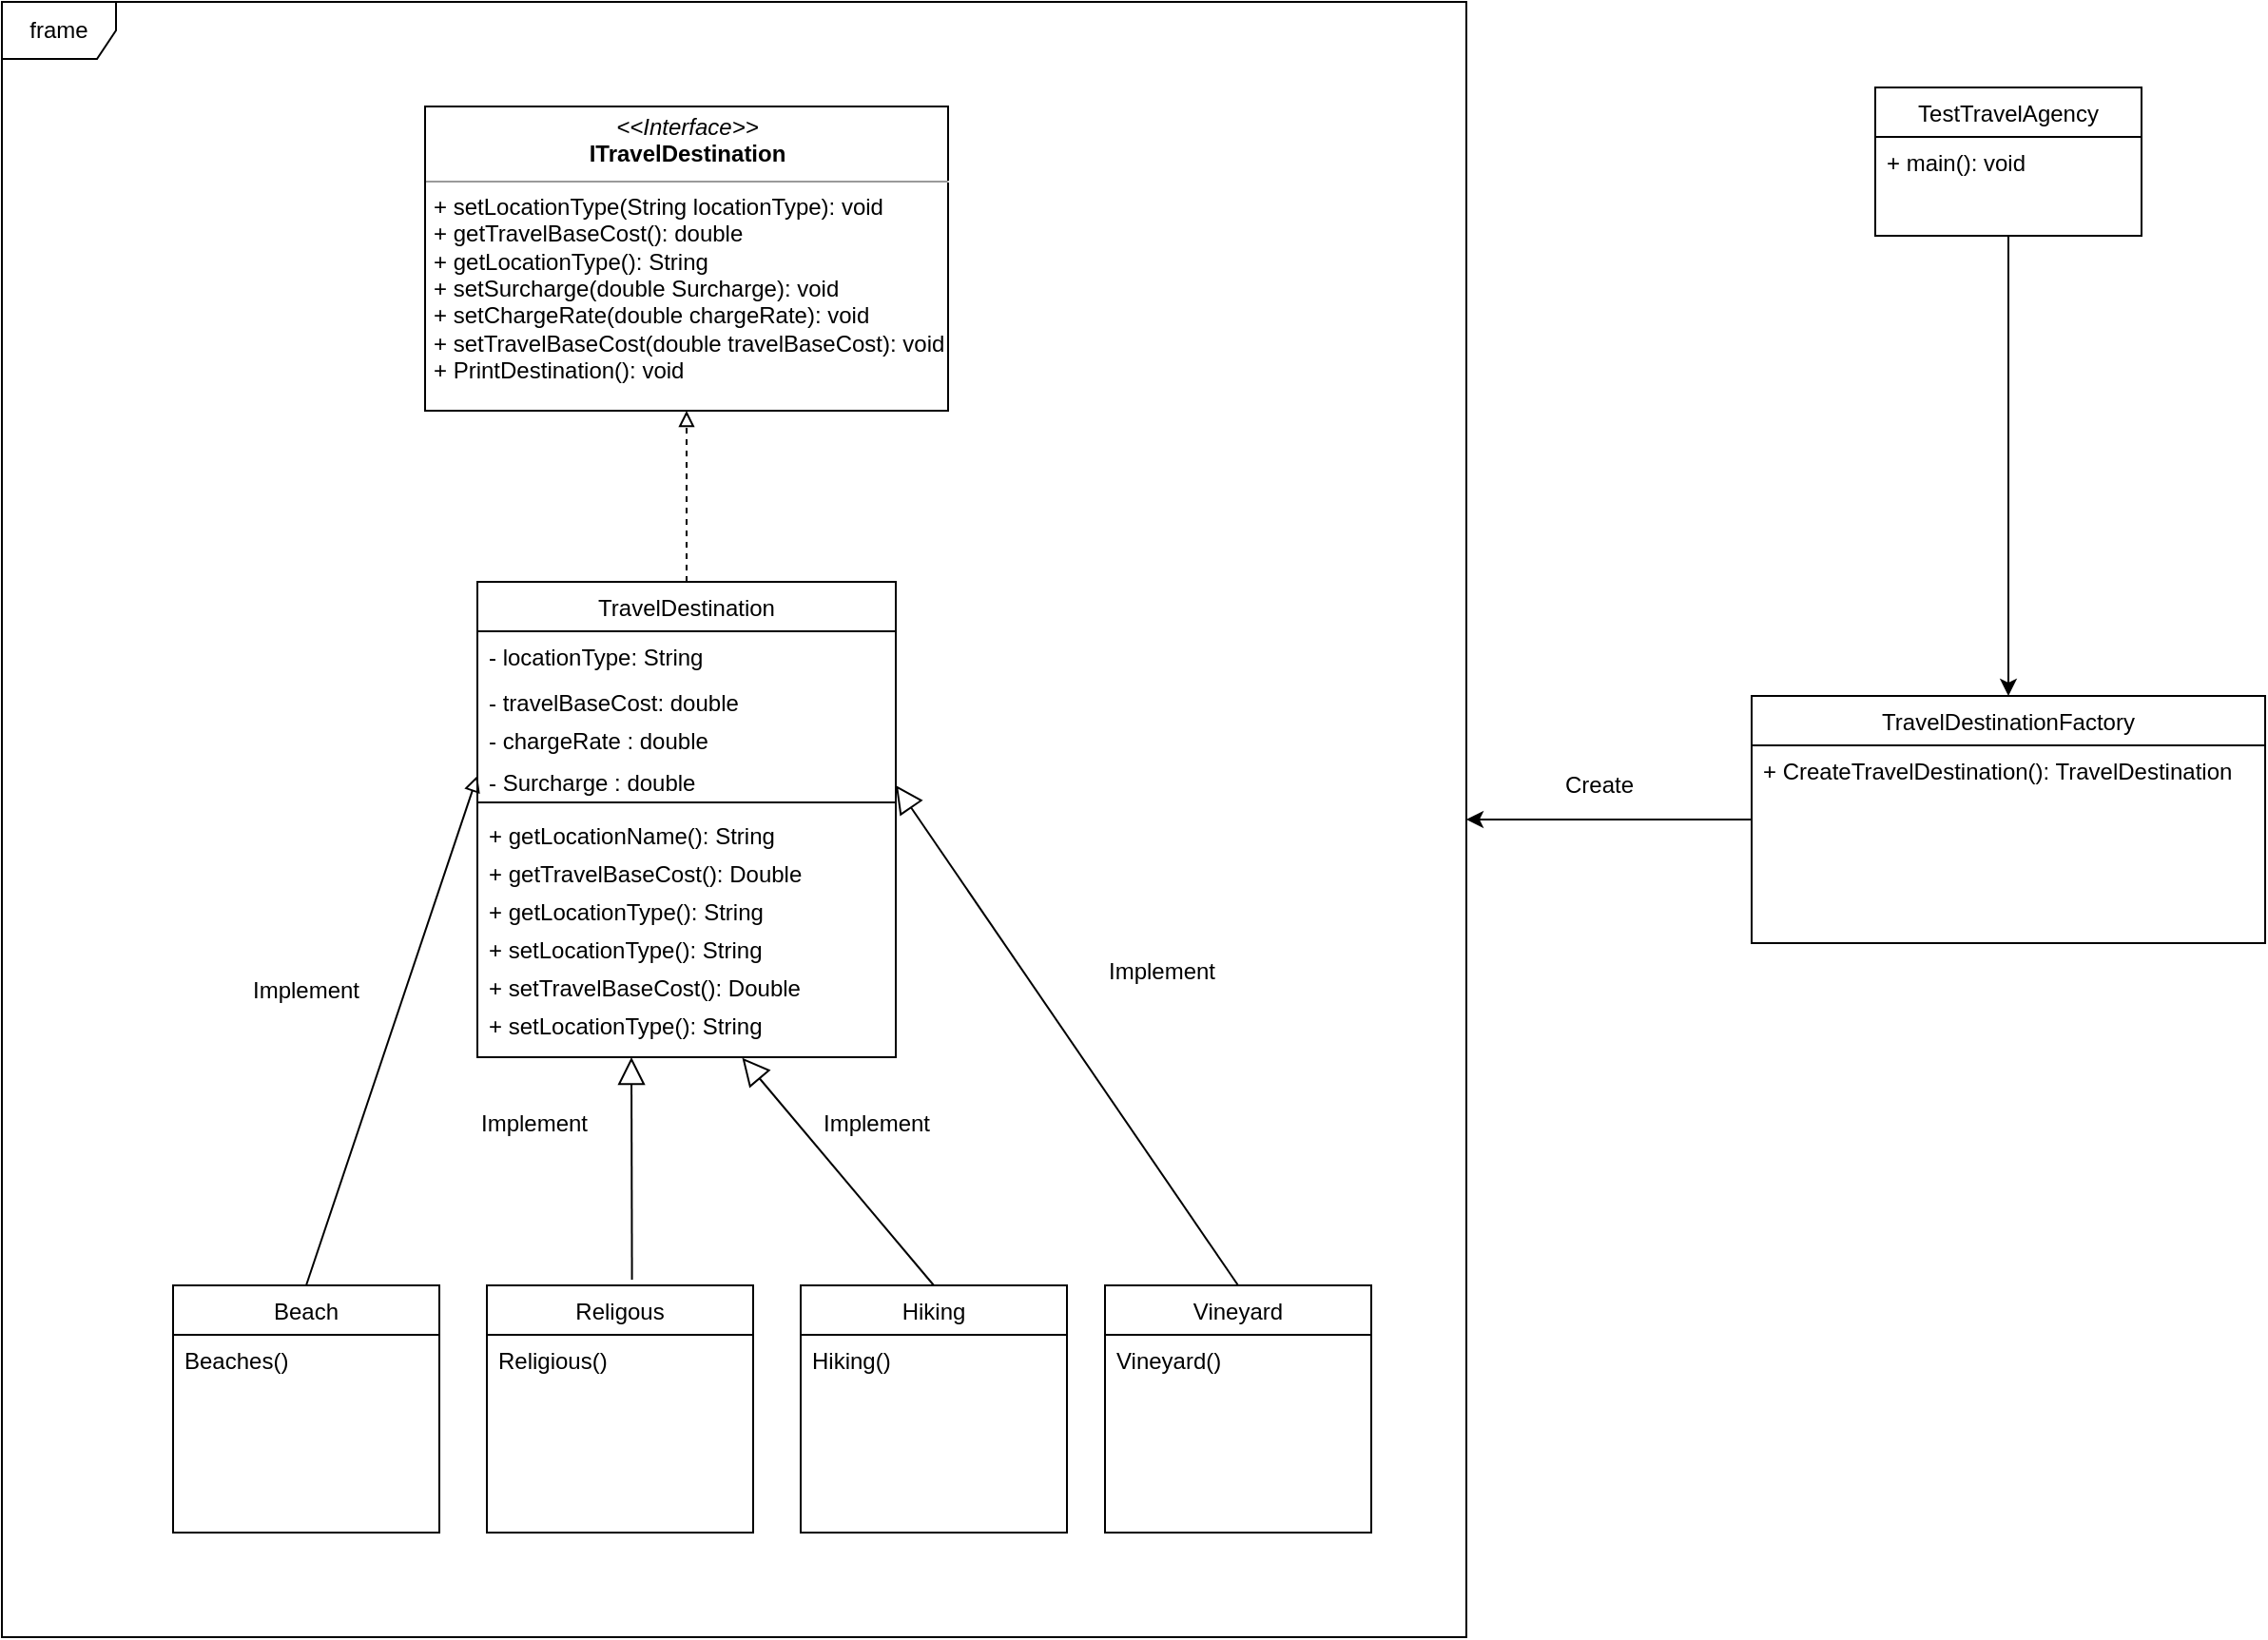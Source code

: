 <mxfile version="20.5.1" type="github">
  <diagram id="fAXl7OuZk7RRFoEWN3Ao" name="Page-1">
    <mxGraphModel dx="918" dy="2436" grid="1" gridSize="10" guides="1" tooltips="1" connect="1" arrows="1" fold="1" page="1" pageScale="1" pageWidth="850" pageHeight="1100" math="0" shadow="0">
      <root>
        <mxCell id="0" />
        <mxCell id="1" parent="0" />
        <mxCell id="EEj4d7b5HsNHW9gZzWMh-28" value="frame" style="shape=umlFrame;whiteSpace=wrap;html=1;" vertex="1" parent="1">
          <mxGeometry x="100" y="-565" width="770" height="860" as="geometry" />
        </mxCell>
        <mxCell id="EEj4d7b5HsNHW9gZzWMh-15" style="edgeStyle=orthogonalEdgeStyle;rounded=0;orthogonalLoop=1;jettySize=auto;html=1;entryX=0.5;entryY=1;entryDx=0;entryDy=0;endArrow=block;endFill=0;dashed=1;" edge="1" parent="1" source="sYxfIPcY-UZjuVQNyiZb-36" target="5RwZUbtzgEP3juloIKsE-36">
          <mxGeometry relative="1" as="geometry" />
        </mxCell>
        <mxCell id="sYxfIPcY-UZjuVQNyiZb-36" value="TravelDestination" style="swimlane;fontStyle=0;childLayout=stackLayout;horizontal=1;startSize=26;fillColor=none;horizontalStack=0;resizeParent=1;resizeParentMax=0;resizeLast=0;collapsible=1;marginBottom=0;" parent="1" vertex="1">
          <mxGeometry x="350" y="-260" width="220" height="250" as="geometry" />
        </mxCell>
        <mxCell id="sYxfIPcY-UZjuVQNyiZb-37" value="- locationType: String" style="text;strokeColor=none;fillColor=none;align=left;verticalAlign=top;spacingLeft=4;spacingRight=4;overflow=hidden;rotatable=0;points=[[0,0.5],[1,0.5]];portConstraint=eastwest;" parent="sYxfIPcY-UZjuVQNyiZb-36" vertex="1">
          <mxGeometry y="26" width="220" height="24" as="geometry" />
        </mxCell>
        <mxCell id="sYxfIPcY-UZjuVQNyiZb-38" value="- travelBaseCost: double" style="text;strokeColor=none;fillColor=none;align=left;verticalAlign=top;spacingLeft=4;spacingRight=4;overflow=hidden;rotatable=0;points=[[0,0.5],[1,0.5]];portConstraint=eastwest;" parent="sYxfIPcY-UZjuVQNyiZb-36" vertex="1">
          <mxGeometry y="50" width="220" height="20" as="geometry" />
        </mxCell>
        <mxCell id="sYxfIPcY-UZjuVQNyiZb-39" value="- chargeRate : double" style="text;strokeColor=none;fillColor=none;align=left;verticalAlign=top;spacingLeft=4;spacingRight=4;overflow=hidden;rotatable=0;points=[[0,0.5],[1,0.5]];portConstraint=eastwest;" parent="sYxfIPcY-UZjuVQNyiZb-36" vertex="1">
          <mxGeometry y="70" width="220" height="22" as="geometry" />
        </mxCell>
        <mxCell id="5RwZUbtzgEP3juloIKsE-2" value="- Surcharge : double" style="text;strokeColor=none;fillColor=none;align=left;verticalAlign=top;spacingLeft=4;spacingRight=4;overflow=hidden;rotatable=0;points=[[0,0.5],[1,0.5]];portConstraint=eastwest;" parent="sYxfIPcY-UZjuVQNyiZb-36" vertex="1">
          <mxGeometry y="92" width="220" height="20" as="geometry" />
        </mxCell>
        <mxCell id="sYxfIPcY-UZjuVQNyiZb-55" value="" style="line;strokeWidth=1;fillColor=none;align=left;verticalAlign=middle;spacingTop=-1;spacingLeft=3;spacingRight=3;rotatable=0;labelPosition=right;points=[];portConstraint=eastwest;strokeColor=inherit;" parent="sYxfIPcY-UZjuVQNyiZb-36" vertex="1">
          <mxGeometry y="112" width="220" height="8" as="geometry" />
        </mxCell>
        <mxCell id="sYxfIPcY-UZjuVQNyiZb-52" value="+ getLocationName(): String" style="text;strokeColor=none;fillColor=none;align=left;verticalAlign=top;spacingLeft=4;spacingRight=4;overflow=hidden;rotatable=0;points=[[0,0.5],[1,0.5]];portConstraint=eastwest;" parent="sYxfIPcY-UZjuVQNyiZb-36" vertex="1">
          <mxGeometry y="120" width="220" height="20" as="geometry" />
        </mxCell>
        <mxCell id="sYxfIPcY-UZjuVQNyiZb-54" value="+ getTravelBaseCost(): Double" style="text;strokeColor=none;fillColor=none;align=left;verticalAlign=top;spacingLeft=4;spacingRight=4;overflow=hidden;rotatable=0;points=[[0,0.5],[1,0.5]];portConstraint=eastwest;" parent="sYxfIPcY-UZjuVQNyiZb-36" vertex="1">
          <mxGeometry y="140" width="220" height="20" as="geometry" />
        </mxCell>
        <mxCell id="sYxfIPcY-UZjuVQNyiZb-56" value="+ getLocationType(): String" style="text;strokeColor=none;fillColor=none;align=left;verticalAlign=top;spacingLeft=4;spacingRight=4;overflow=hidden;rotatable=0;points=[[0,0.5],[1,0.5]];portConstraint=eastwest;" parent="sYxfIPcY-UZjuVQNyiZb-36" vertex="1">
          <mxGeometry y="160" width="220" height="20" as="geometry" />
        </mxCell>
        <mxCell id="sYxfIPcY-UZjuVQNyiZb-57" value="+ setLocationType(): String" style="text;strokeColor=none;fillColor=none;align=left;verticalAlign=top;spacingLeft=4;spacingRight=4;overflow=hidden;rotatable=0;points=[[0,0.5],[1,0.5]];portConstraint=eastwest;" parent="sYxfIPcY-UZjuVQNyiZb-36" vertex="1">
          <mxGeometry y="180" width="220" height="20" as="geometry" />
        </mxCell>
        <mxCell id="sYxfIPcY-UZjuVQNyiZb-58" value="+ setTravelBaseCost(): Double" style="text;strokeColor=none;fillColor=none;align=left;verticalAlign=top;spacingLeft=4;spacingRight=4;overflow=hidden;rotatable=0;points=[[0,0.5],[1,0.5]];portConstraint=eastwest;" parent="sYxfIPcY-UZjuVQNyiZb-36" vertex="1">
          <mxGeometry y="200" width="220" height="20" as="geometry" />
        </mxCell>
        <mxCell id="sYxfIPcY-UZjuVQNyiZb-59" value="+ setLocationType(): String" style="text;strokeColor=none;fillColor=none;align=left;verticalAlign=top;spacingLeft=4;spacingRight=4;overflow=hidden;rotatable=0;points=[[0,0.5],[1,0.5]];portConstraint=eastwest;" parent="sYxfIPcY-UZjuVQNyiZb-36" vertex="1">
          <mxGeometry y="220" width="220" height="30" as="geometry" />
        </mxCell>
        <mxCell id="5RwZUbtzgEP3juloIKsE-3" value="Beach" style="swimlane;fontStyle=0;childLayout=stackLayout;horizontal=1;startSize=26;fillColor=none;horizontalStack=0;resizeParent=1;resizeParentMax=0;resizeLast=0;collapsible=1;marginBottom=0;" parent="1" vertex="1">
          <mxGeometry x="190" y="110" width="140" height="130" as="geometry" />
        </mxCell>
        <mxCell id="5RwZUbtzgEP3juloIKsE-4" value="Beaches()" style="text;strokeColor=none;fillColor=none;align=left;verticalAlign=top;spacingLeft=4;spacingRight=4;overflow=hidden;rotatable=0;points=[[0,0.5],[1,0.5]];portConstraint=eastwest;" parent="5RwZUbtzgEP3juloIKsE-3" vertex="1">
          <mxGeometry y="26" width="140" height="26" as="geometry" />
        </mxCell>
        <mxCell id="5RwZUbtzgEP3juloIKsE-5" value=" " style="text;strokeColor=none;fillColor=none;align=left;verticalAlign=top;spacingLeft=4;spacingRight=4;overflow=hidden;rotatable=0;points=[[0,0.5],[1,0.5]];portConstraint=eastwest;" parent="5RwZUbtzgEP3juloIKsE-3" vertex="1">
          <mxGeometry y="52" width="140" height="26" as="geometry" />
        </mxCell>
        <mxCell id="5RwZUbtzgEP3juloIKsE-6" value=" " style="text;strokeColor=none;fillColor=none;align=left;verticalAlign=top;spacingLeft=4;spacingRight=4;overflow=hidden;rotatable=0;points=[[0,0.5],[1,0.5]];portConstraint=eastwest;" parent="5RwZUbtzgEP3juloIKsE-3" vertex="1">
          <mxGeometry y="78" width="140" height="26" as="geometry" />
        </mxCell>
        <mxCell id="5RwZUbtzgEP3juloIKsE-19" value=" " style="text;strokeColor=none;fillColor=none;align=left;verticalAlign=top;spacingLeft=4;spacingRight=4;overflow=hidden;rotatable=0;points=[[0,0.5],[1,0.5]];portConstraint=eastwest;" parent="5RwZUbtzgEP3juloIKsE-3" vertex="1">
          <mxGeometry y="104" width="140" height="26" as="geometry" />
        </mxCell>
        <mxCell id="5RwZUbtzgEP3juloIKsE-7" value="Hiking" style="swimlane;fontStyle=0;childLayout=stackLayout;horizontal=1;startSize=26;fillColor=none;horizontalStack=0;resizeParent=1;resizeParentMax=0;resizeLast=0;collapsible=1;marginBottom=0;" parent="1" vertex="1">
          <mxGeometry x="520" y="110" width="140" height="130" as="geometry" />
        </mxCell>
        <mxCell id="5RwZUbtzgEP3juloIKsE-27" value="Hiking()" style="text;strokeColor=none;fillColor=none;align=left;verticalAlign=top;spacingLeft=4;spacingRight=4;overflow=hidden;rotatable=0;points=[[0,0.5],[1,0.5]];portConstraint=eastwest;" parent="5RwZUbtzgEP3juloIKsE-7" vertex="1">
          <mxGeometry y="26" width="140" height="26" as="geometry" />
        </mxCell>
        <mxCell id="5RwZUbtzgEP3juloIKsE-26" value=" " style="text;strokeColor=none;fillColor=none;align=left;verticalAlign=top;spacingLeft=4;spacingRight=4;overflow=hidden;rotatable=0;points=[[0,0.5],[1,0.5]];portConstraint=eastwest;" parent="5RwZUbtzgEP3juloIKsE-7" vertex="1">
          <mxGeometry y="52" width="140" height="26" as="geometry" />
        </mxCell>
        <mxCell id="5RwZUbtzgEP3juloIKsE-25" value=" " style="text;strokeColor=none;fillColor=none;align=left;verticalAlign=top;spacingLeft=4;spacingRight=4;overflow=hidden;rotatable=0;points=[[0,0.5],[1,0.5]];portConstraint=eastwest;" parent="5RwZUbtzgEP3juloIKsE-7" vertex="1">
          <mxGeometry y="78" width="140" height="26" as="geometry" />
        </mxCell>
        <mxCell id="5RwZUbtzgEP3juloIKsE-24" value=" " style="text;strokeColor=none;fillColor=none;align=left;verticalAlign=top;spacingLeft=4;spacingRight=4;overflow=hidden;rotatable=0;points=[[0,0.5],[1,0.5]];portConstraint=eastwest;" parent="5RwZUbtzgEP3juloIKsE-7" vertex="1">
          <mxGeometry y="104" width="140" height="26" as="geometry" />
        </mxCell>
        <mxCell id="5RwZUbtzgEP3juloIKsE-11" value="Religous" style="swimlane;fontStyle=0;childLayout=stackLayout;horizontal=1;startSize=26;fillColor=none;horizontalStack=0;resizeParent=1;resizeParentMax=0;resizeLast=0;collapsible=1;marginBottom=0;" parent="1" vertex="1">
          <mxGeometry x="355" y="110" width="140" height="130" as="geometry" />
        </mxCell>
        <mxCell id="5RwZUbtzgEP3juloIKsE-20" value="Religious()" style="text;strokeColor=none;fillColor=none;align=left;verticalAlign=top;spacingLeft=4;spacingRight=4;overflow=hidden;rotatable=0;points=[[0,0.5],[1,0.5]];portConstraint=eastwest;" parent="5RwZUbtzgEP3juloIKsE-11" vertex="1">
          <mxGeometry y="26" width="140" height="26" as="geometry" />
        </mxCell>
        <mxCell id="5RwZUbtzgEP3juloIKsE-23" value=" " style="text;strokeColor=none;fillColor=none;align=left;verticalAlign=top;spacingLeft=4;spacingRight=4;overflow=hidden;rotatable=0;points=[[0,0.5],[1,0.5]];portConstraint=eastwest;" parent="5RwZUbtzgEP3juloIKsE-11" vertex="1">
          <mxGeometry y="52" width="140" height="26" as="geometry" />
        </mxCell>
        <mxCell id="5RwZUbtzgEP3juloIKsE-22" value=" " style="text;strokeColor=none;fillColor=none;align=left;verticalAlign=top;spacingLeft=4;spacingRight=4;overflow=hidden;rotatable=0;points=[[0,0.5],[1,0.5]];portConstraint=eastwest;" parent="5RwZUbtzgEP3juloIKsE-11" vertex="1">
          <mxGeometry y="78" width="140" height="26" as="geometry" />
        </mxCell>
        <mxCell id="5RwZUbtzgEP3juloIKsE-21" value=" " style="text;strokeColor=none;fillColor=none;align=left;verticalAlign=top;spacingLeft=4;spacingRight=4;overflow=hidden;rotatable=0;points=[[0,0.5],[1,0.5]];portConstraint=eastwest;" parent="5RwZUbtzgEP3juloIKsE-11" vertex="1">
          <mxGeometry y="104" width="140" height="26" as="geometry" />
        </mxCell>
        <mxCell id="5RwZUbtzgEP3juloIKsE-15" value="Vineyard" style="swimlane;fontStyle=0;childLayout=stackLayout;horizontal=1;startSize=26;fillColor=none;horizontalStack=0;resizeParent=1;resizeParentMax=0;resizeLast=0;collapsible=1;marginBottom=0;" parent="1" vertex="1">
          <mxGeometry x="680" y="110" width="140" height="130" as="geometry" />
        </mxCell>
        <mxCell id="5RwZUbtzgEP3juloIKsE-28" value="Vineyard()" style="text;strokeColor=none;fillColor=none;align=left;verticalAlign=top;spacingLeft=4;spacingRight=4;overflow=hidden;rotatable=0;points=[[0,0.5],[1,0.5]];portConstraint=eastwest;" parent="5RwZUbtzgEP3juloIKsE-15" vertex="1">
          <mxGeometry y="26" width="140" height="26" as="geometry" />
        </mxCell>
        <mxCell id="5RwZUbtzgEP3juloIKsE-29" value=" " style="text;strokeColor=none;fillColor=none;align=left;verticalAlign=top;spacingLeft=4;spacingRight=4;overflow=hidden;rotatable=0;points=[[0,0.5],[1,0.5]];portConstraint=eastwest;" parent="5RwZUbtzgEP3juloIKsE-15" vertex="1">
          <mxGeometry y="52" width="140" height="26" as="geometry" />
        </mxCell>
        <mxCell id="5RwZUbtzgEP3juloIKsE-30" value=" " style="text;strokeColor=none;fillColor=none;align=left;verticalAlign=top;spacingLeft=4;spacingRight=4;overflow=hidden;rotatable=0;points=[[0,0.5],[1,0.5]];portConstraint=eastwest;" parent="5RwZUbtzgEP3juloIKsE-15" vertex="1">
          <mxGeometry y="78" width="140" height="26" as="geometry" />
        </mxCell>
        <mxCell id="5RwZUbtzgEP3juloIKsE-31" value=" " style="text;strokeColor=none;fillColor=none;align=left;verticalAlign=top;spacingLeft=4;spacingRight=4;overflow=hidden;rotatable=0;points=[[0,0.5],[1,0.5]];portConstraint=eastwest;" parent="5RwZUbtzgEP3juloIKsE-15" vertex="1">
          <mxGeometry y="104" width="140" height="26" as="geometry" />
        </mxCell>
        <mxCell id="5RwZUbtzgEP3juloIKsE-36" value="&lt;p style=&quot;margin:0px;margin-top:4px;text-align:center;&quot;&gt;&lt;i&gt;&amp;lt;&amp;lt;Interface&amp;gt;&amp;gt;&lt;/i&gt;&lt;br&gt;&lt;b&gt;ITravelDestination&lt;/b&gt;&lt;/p&gt;&lt;hr size=&quot;1&quot;&gt;&lt;p style=&quot;margin:0px;margin-left:4px;&quot;&gt;+ setLocationType(String locationType): void&lt;br&gt;+ getTravelBaseCost(): double&lt;/p&gt;&lt;p style=&quot;margin:0px;margin-left:4px;&quot;&gt;+ getLocationType(): String&lt;/p&gt;&lt;p style=&quot;margin:0px;margin-left:4px;&quot;&gt;&lt;span style=&quot;background-color: initial;&quot;&gt;+ setSurcharge(double Surcharge): void&lt;/span&gt;&lt;/p&gt;&lt;p style=&quot;margin:0px;margin-left:4px;&quot;&gt;+ setChargeRate(double chargeRate): void&lt;/p&gt;&lt;p style=&quot;margin:0px;margin-left:4px;&quot;&gt;+ setTravelBaseCost(double travelBaseCost): void&lt;/p&gt;&lt;p style=&quot;margin:0px;margin-left:4px;&quot;&gt;+ PrintDestination(): void&lt;/p&gt;" style="verticalAlign=top;align=left;overflow=fill;fontSize=12;fontFamily=Helvetica;html=1;" parent="1" vertex="1">
          <mxGeometry x="322.5" y="-510" width="275" height="160" as="geometry" />
        </mxCell>
        <mxCell id="EEj4d7b5HsNHW9gZzWMh-16" value="TravelDestinationFactory" style="swimlane;fontStyle=0;childLayout=stackLayout;horizontal=1;startSize=26;fillColor=none;horizontalStack=0;resizeParent=1;resizeParentMax=0;resizeLast=0;collapsible=1;marginBottom=0;" vertex="1" parent="1">
          <mxGeometry x="1020" y="-200" width="270" height="130" as="geometry" />
        </mxCell>
        <mxCell id="EEj4d7b5HsNHW9gZzWMh-17" value="+ CreateTravelDestination(): TravelDestination" style="text;strokeColor=none;fillColor=none;align=left;verticalAlign=top;spacingLeft=4;spacingRight=4;overflow=hidden;rotatable=0;points=[[0,0.5],[1,0.5]];portConstraint=eastwest;" vertex="1" parent="EEj4d7b5HsNHW9gZzWMh-16">
          <mxGeometry y="26" width="270" height="26" as="geometry" />
        </mxCell>
        <mxCell id="EEj4d7b5HsNHW9gZzWMh-25" value=" " style="text;strokeColor=none;fillColor=none;align=left;verticalAlign=top;spacingLeft=4;spacingRight=4;overflow=hidden;rotatable=0;points=[[0,0.5],[1,0.5]];portConstraint=eastwest;" vertex="1" parent="EEj4d7b5HsNHW9gZzWMh-16">
          <mxGeometry y="52" width="270" height="26" as="geometry" />
        </mxCell>
        <mxCell id="EEj4d7b5HsNHW9gZzWMh-26" value=" " style="text;strokeColor=none;fillColor=none;align=left;verticalAlign=top;spacingLeft=4;spacingRight=4;overflow=hidden;rotatable=0;points=[[0,0.5],[1,0.5]];portConstraint=eastwest;" vertex="1" parent="EEj4d7b5HsNHW9gZzWMh-16">
          <mxGeometry y="78" width="270" height="26" as="geometry" />
        </mxCell>
        <mxCell id="EEj4d7b5HsNHW9gZzWMh-27" value=" " style="text;strokeColor=none;fillColor=none;align=left;verticalAlign=top;spacingLeft=4;spacingRight=4;overflow=hidden;rotatable=0;points=[[0,0.5],[1,0.5]];portConstraint=eastwest;" vertex="1" parent="EEj4d7b5HsNHW9gZzWMh-16">
          <mxGeometry y="104" width="270" height="26" as="geometry" />
        </mxCell>
        <mxCell id="EEj4d7b5HsNHW9gZzWMh-31" style="edgeStyle=orthogonalEdgeStyle;rounded=0;orthogonalLoop=1;jettySize=auto;html=1;" edge="1" parent="1" source="EEj4d7b5HsNHW9gZzWMh-25" target="EEj4d7b5HsNHW9gZzWMh-28">
          <mxGeometry relative="1" as="geometry" />
        </mxCell>
        <mxCell id="EEj4d7b5HsNHW9gZzWMh-36" style="edgeStyle=orthogonalEdgeStyle;rounded=0;orthogonalLoop=1;jettySize=auto;html=1;entryX=0.5;entryY=0;entryDx=0;entryDy=0;" edge="1" parent="1" source="EEj4d7b5HsNHW9gZzWMh-32" target="EEj4d7b5HsNHW9gZzWMh-16">
          <mxGeometry relative="1" as="geometry" />
        </mxCell>
        <mxCell id="EEj4d7b5HsNHW9gZzWMh-32" value="TestTravelAgency" style="swimlane;fontStyle=0;childLayout=stackLayout;horizontal=1;startSize=26;fillColor=none;horizontalStack=0;resizeParent=1;resizeParentMax=0;resizeLast=0;collapsible=1;marginBottom=0;" vertex="1" parent="1">
          <mxGeometry x="1085" y="-520" width="140" height="78" as="geometry" />
        </mxCell>
        <mxCell id="EEj4d7b5HsNHW9gZzWMh-33" value="+ main(): void" style="text;strokeColor=none;fillColor=none;align=left;verticalAlign=top;spacingLeft=4;spacingRight=4;overflow=hidden;rotatable=0;points=[[0,0.5],[1,0.5]];portConstraint=eastwest;" vertex="1" parent="EEj4d7b5HsNHW9gZzWMh-32">
          <mxGeometry y="26" width="140" height="26" as="geometry" />
        </mxCell>
        <mxCell id="EEj4d7b5HsNHW9gZzWMh-34" value=" " style="text;strokeColor=none;fillColor=none;align=left;verticalAlign=top;spacingLeft=4;spacingRight=4;overflow=hidden;rotatable=0;points=[[0,0.5],[1,0.5]];portConstraint=eastwest;" vertex="1" parent="EEj4d7b5HsNHW9gZzWMh-32">
          <mxGeometry y="52" width="140" height="26" as="geometry" />
        </mxCell>
        <mxCell id="EEj4d7b5HsNHW9gZzWMh-37" value="Implement" style="text;html=1;strokeColor=none;fillColor=none;align=center;verticalAlign=middle;whiteSpace=wrap;rounded=0;" vertex="1" parent="1">
          <mxGeometry x="230" y="-60" width="60" height="30" as="geometry" />
        </mxCell>
        <mxCell id="EEj4d7b5HsNHW9gZzWMh-38" value="Implement" style="text;html=1;strokeColor=none;fillColor=none;align=center;verticalAlign=middle;whiteSpace=wrap;rounded=0;" vertex="1" parent="1">
          <mxGeometry x="350" y="10" width="60" height="30" as="geometry" />
        </mxCell>
        <mxCell id="EEj4d7b5HsNHW9gZzWMh-39" value="Implement" style="text;html=1;strokeColor=none;fillColor=none;align=center;verticalAlign=middle;whiteSpace=wrap;rounded=0;" vertex="1" parent="1">
          <mxGeometry x="530" y="10" width="60" height="30" as="geometry" />
        </mxCell>
        <mxCell id="EEj4d7b5HsNHW9gZzWMh-40" value="Implement" style="text;html=1;strokeColor=none;fillColor=none;align=center;verticalAlign=middle;whiteSpace=wrap;rounded=0;" vertex="1" parent="1">
          <mxGeometry x="680" y="-70" width="60" height="30" as="geometry" />
        </mxCell>
        <mxCell id="EEj4d7b5HsNHW9gZzWMh-41" value="Create" style="text;html=1;strokeColor=none;fillColor=none;align=center;verticalAlign=middle;whiteSpace=wrap;rounded=0;" vertex="1" parent="1">
          <mxGeometry x="910" y="-168" width="60" height="30" as="geometry" />
        </mxCell>
        <mxCell id="EEj4d7b5HsNHW9gZzWMh-42" value="" style="endArrow=block;endFill=0;html=1;entryX=0;entryY=0.5;entryDx=0;entryDy=0;exitX=0.5;exitY=0;exitDx=0;exitDy=0;rounded=0;" edge="1" parent="1" source="5RwZUbtzgEP3juloIKsE-3" target="5RwZUbtzgEP3juloIKsE-2">
          <mxGeometry width="160" relative="1" as="geometry">
            <mxPoint x="250" y="60" as="sourcePoint" />
            <mxPoint x="410" y="60" as="targetPoint" />
            <Array as="points" />
          </mxGeometry>
        </mxCell>
        <mxCell id="EEj4d7b5HsNHW9gZzWMh-43" value="" style="endArrow=block;endFill=0;endSize=12;html=1;rounded=0;exitX=0.545;exitY=-0.023;exitDx=0;exitDy=0;exitPerimeter=0;" edge="1" parent="1" source="5RwZUbtzgEP3juloIKsE-11">
          <mxGeometry width="160" relative="1" as="geometry">
            <mxPoint x="390" y="60" as="sourcePoint" />
            <mxPoint x="431" y="-10" as="targetPoint" />
          </mxGeometry>
        </mxCell>
        <mxCell id="EEj4d7b5HsNHW9gZzWMh-44" value="" style="endArrow=block;endFill=0;endSize=12;html=1;rounded=0;exitX=0.5;exitY=0;exitDx=0;exitDy=0;entryX=0.633;entryY=1.011;entryDx=0;entryDy=0;entryPerimeter=0;" edge="1" parent="1" source="5RwZUbtzgEP3juloIKsE-7" target="sYxfIPcY-UZjuVQNyiZb-59">
          <mxGeometry width="160" relative="1" as="geometry">
            <mxPoint x="610" y="40" as="sourcePoint" />
            <mxPoint x="770" y="40" as="targetPoint" />
          </mxGeometry>
        </mxCell>
        <mxCell id="EEj4d7b5HsNHW9gZzWMh-45" value="" style="endArrow=block;endFill=0;endSize=12;html=1;rounded=0;exitX=0.5;exitY=0;exitDx=0;exitDy=0;entryX=1;entryY=0.75;entryDx=0;entryDy=0;entryPerimeter=0;" edge="1" parent="1" source="5RwZUbtzgEP3juloIKsE-15" target="5RwZUbtzgEP3juloIKsE-2">
          <mxGeometry width="160" relative="1" as="geometry">
            <mxPoint x="700" y="30" as="sourcePoint" />
            <mxPoint x="860" y="30" as="targetPoint" />
          </mxGeometry>
        </mxCell>
      </root>
    </mxGraphModel>
  </diagram>
</mxfile>
